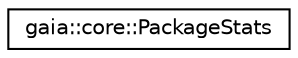 digraph G
{
  edge [fontname="Helvetica",fontsize="10",labelfontname="Helvetica",labelfontsize="10"];
  node [fontname="Helvetica",fontsize="10",shape=record];
  rankdir=LR;
  Node1 [label="gaia::core::PackageStats",height=0.2,width=0.4,color="black", fillcolor="white", style="filled",URL="$d8/d41/classgaia_1_1core_1_1_package_stats.html",tooltip="You can get code, data size of one package."];
}
